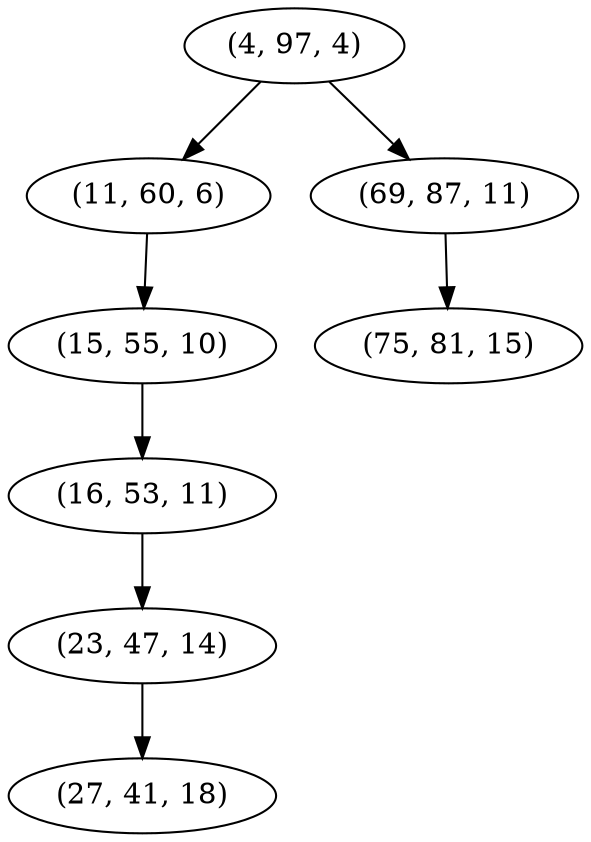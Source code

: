 digraph tree {
    "(4, 97, 4)";
    "(11, 60, 6)";
    "(15, 55, 10)";
    "(16, 53, 11)";
    "(23, 47, 14)";
    "(27, 41, 18)";
    "(69, 87, 11)";
    "(75, 81, 15)";
    "(4, 97, 4)" -> "(11, 60, 6)";
    "(4, 97, 4)" -> "(69, 87, 11)";
    "(11, 60, 6)" -> "(15, 55, 10)";
    "(15, 55, 10)" -> "(16, 53, 11)";
    "(16, 53, 11)" -> "(23, 47, 14)";
    "(23, 47, 14)" -> "(27, 41, 18)";
    "(69, 87, 11)" -> "(75, 81, 15)";
}
